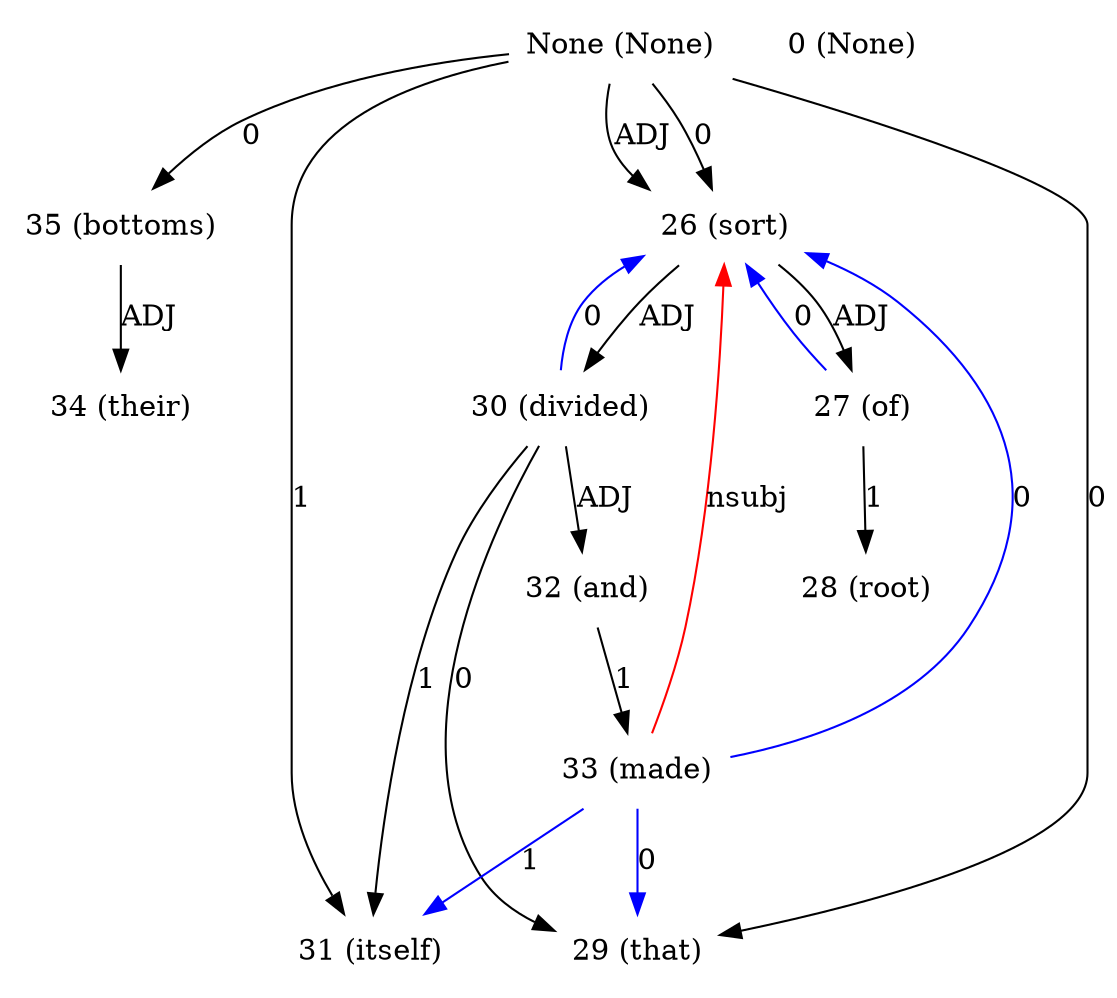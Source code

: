 digraph G{
edge [dir=forward]
node [shape=plaintext]

None [label="None (None)"]
None -> 35 [label="0"]
None [label="None (None)"]
None -> 31 [label="1"]
None -> 29 [label="0"]
None -> 26 [label="0"]
None [label="None (None)"]
None -> 26 [label="ADJ"]
0 [label="0 (None)"]
26 [label="26 (sort)"]
26 -> 27 [label="ADJ"]
26 -> 30 [label="ADJ"]
33 -> 26 [label="nsubj", color="red"]
27 [label="27 (of)"]
27 -> 28 [label="1"]
27 -> 26 [label="0", color="blue"]
28 [label="28 (root)"]
29 [label="29 (that)"]
30 [label="30 (divided)"]
30 -> 31 [label="1"]
30 -> 29 [label="0"]
30 -> 26 [label="0", color="blue"]
30 -> 32 [label="ADJ"]
31 [label="31 (itself)"]
32 [label="32 (and)"]
32 -> 33 [label="1"]
33 [label="33 (made)"]
33 -> 31 [label="1", color="blue"]
33 -> 29 [label="0", color="blue"]
33 -> 26 [label="0", color="blue"]
34 [label="34 (their)"]
35 [label="35 (bottoms)"]
35 -> 34 [label="ADJ"]
}
